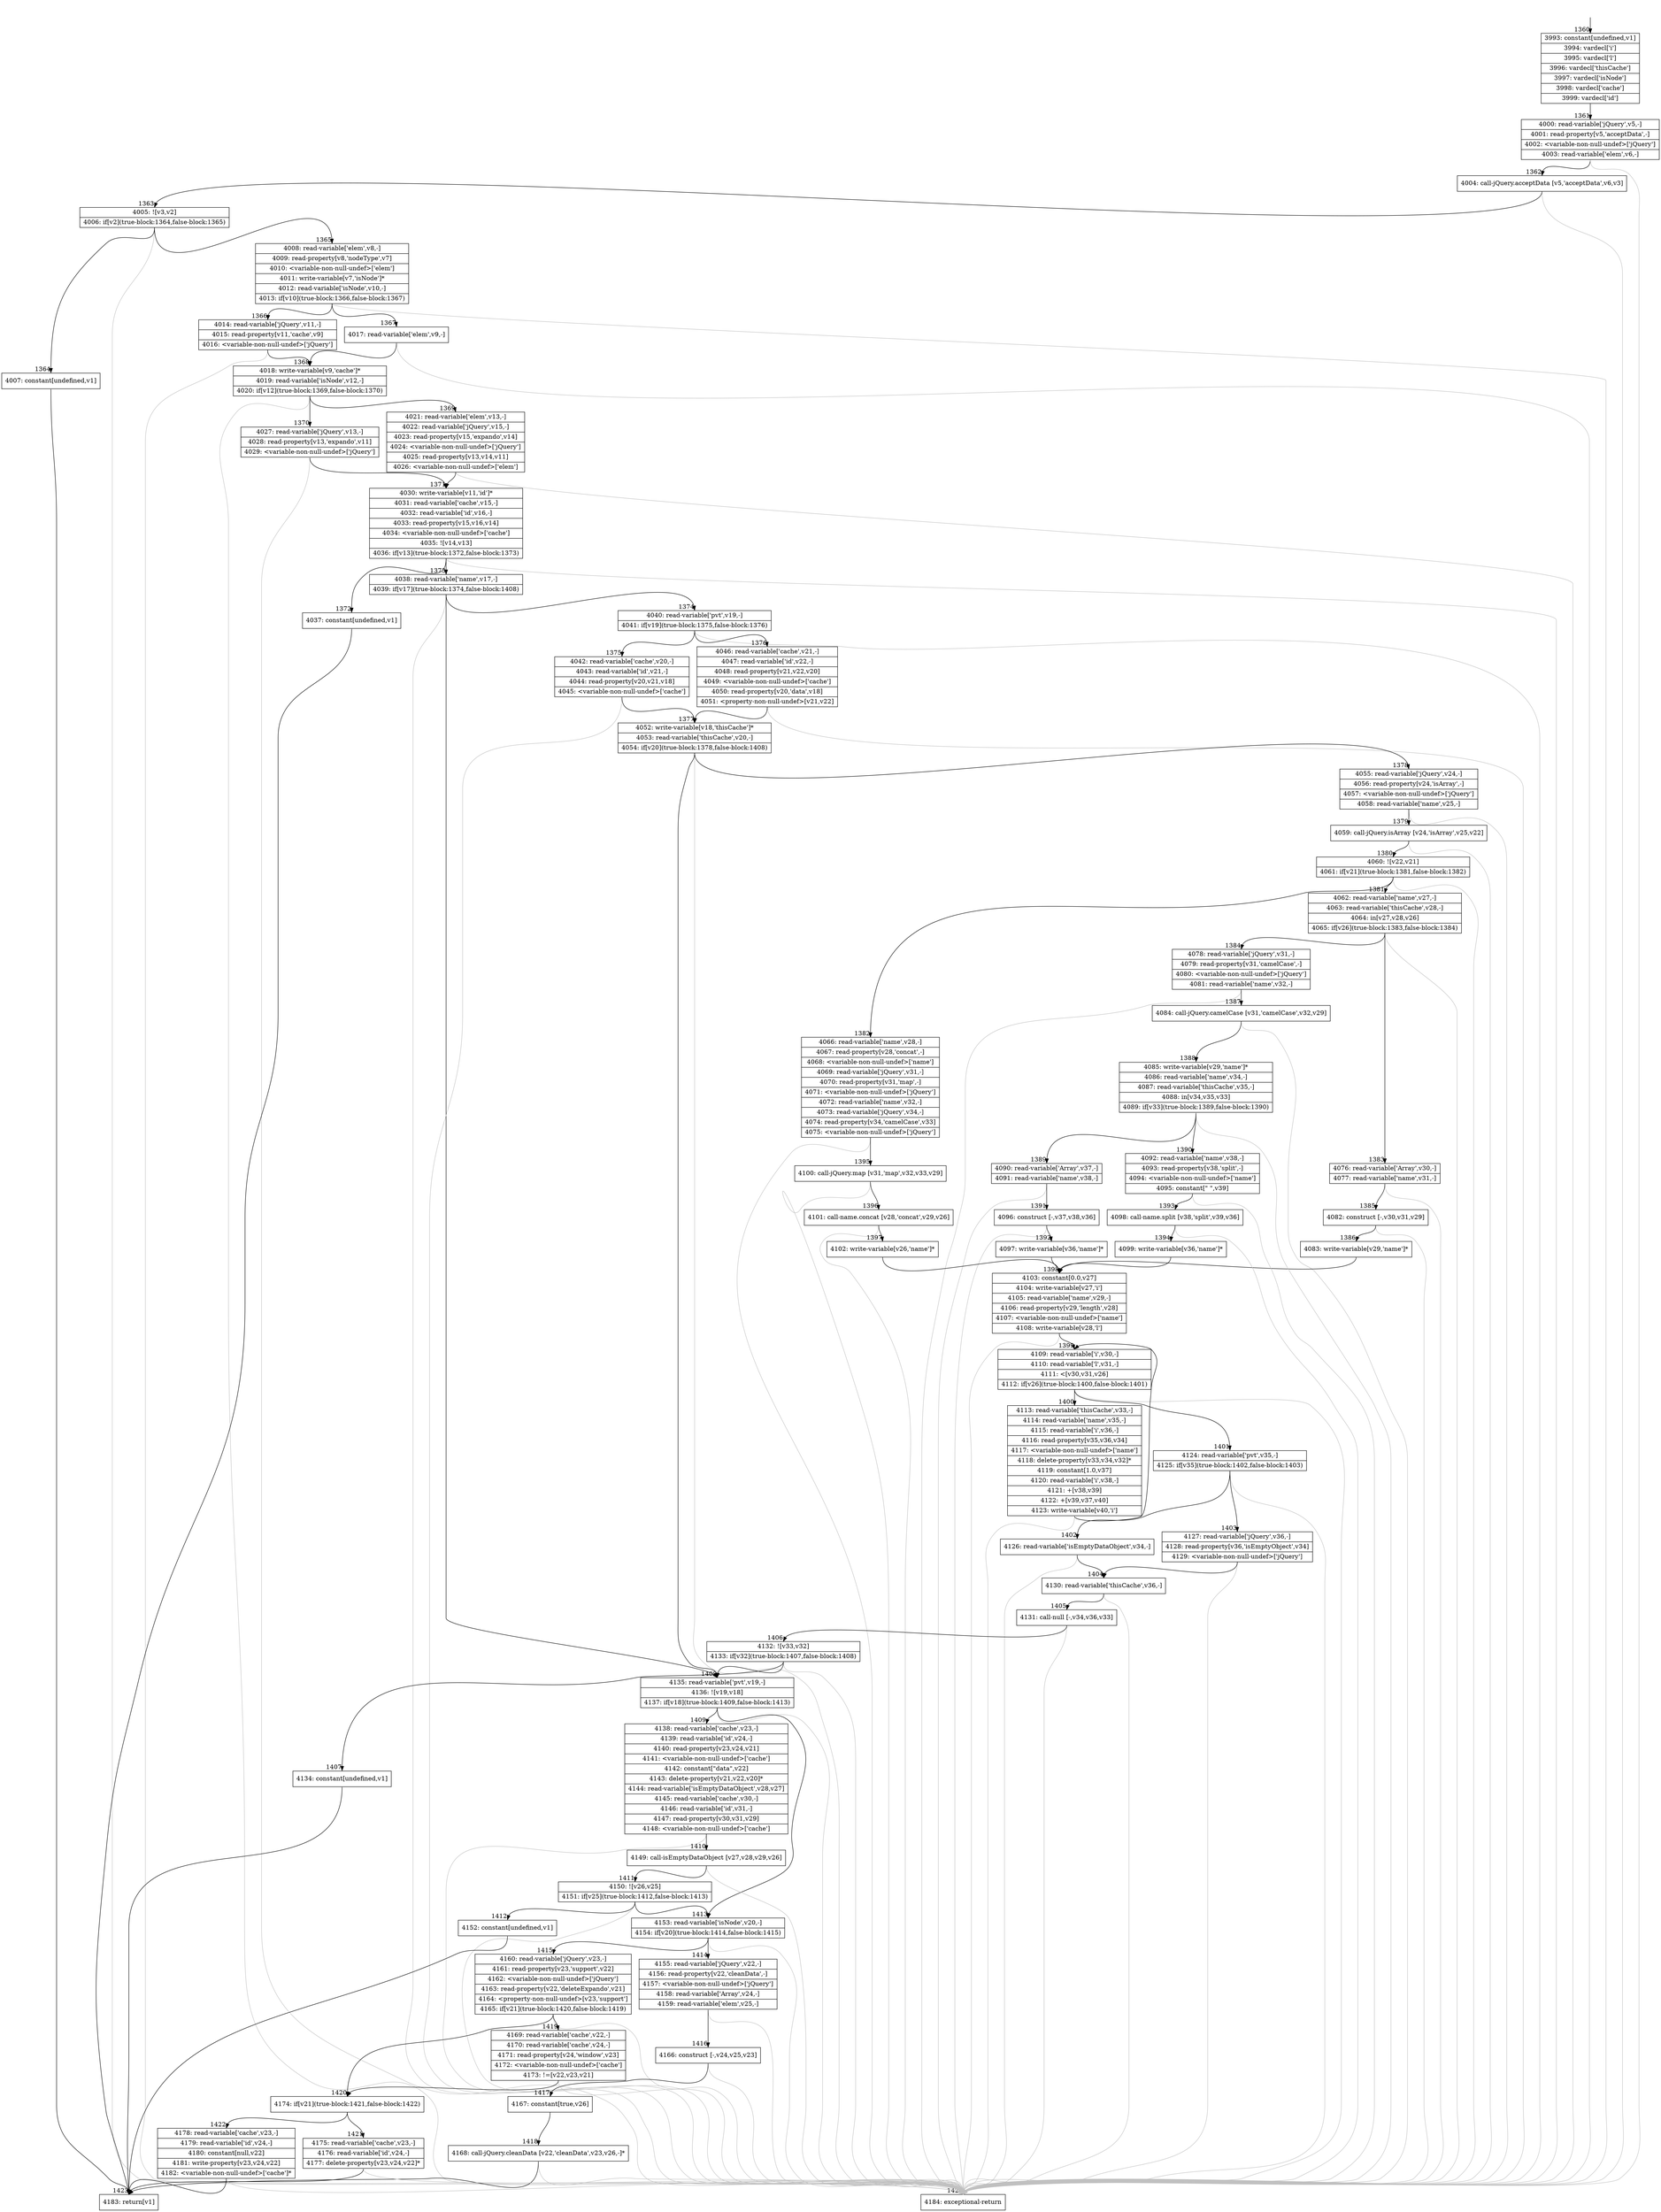 digraph {
rankdir="TD"
BB_entry93[shape=none,label=""];
BB_entry93 -> BB1360 [tailport=s, headport=n, headlabel="    1360"]
BB1360 [shape=record label="{3993: constant[undefined,v1]|3994: vardecl['i']|3995: vardecl['l']|3996: vardecl['thisCache']|3997: vardecl['isNode']|3998: vardecl['cache']|3999: vardecl['id']}" ] 
BB1360 -> BB1361 [tailport=s, headport=n, headlabel="      1361"]
BB1361 [shape=record label="{4000: read-variable['jQuery',v5,-]|4001: read-property[v5,'acceptData',-]|4002: \<variable-non-null-undef\>['jQuery']|4003: read-variable['elem',v6,-]}" ] 
BB1361 -> BB1362 [tailport=s, headport=n, headlabel="      1362"]
BB1361 -> BB1424 [tailport=s, headport=n, color=gray, headlabel="      1424"]
BB1362 [shape=record label="{4004: call-jQuery.acceptData [v5,'acceptData',v6,v3]}" ] 
BB1362 -> BB1363 [tailport=s, headport=n, headlabel="      1363"]
BB1362 -> BB1424 [tailport=s, headport=n, color=gray]
BB1363 [shape=record label="{4005: ![v3,v2]|4006: if[v2](true-block:1364,false-block:1365)}" ] 
BB1363 -> BB1364 [tailport=s, headport=n, headlabel="      1364"]
BB1363 -> BB1365 [tailport=s, headport=n, headlabel="      1365"]
BB1363 -> BB1424 [tailport=s, headport=n, color=gray]
BB1364 [shape=record label="{4007: constant[undefined,v1]}" ] 
BB1364 -> BB1423 [tailport=s, headport=n, headlabel="      1423"]
BB1365 [shape=record label="{4008: read-variable['elem',v8,-]|4009: read-property[v8,'nodeType',v7]|4010: \<variable-non-null-undef\>['elem']|4011: write-variable[v7,'isNode']*|4012: read-variable['isNode',v10,-]|4013: if[v10](true-block:1366,false-block:1367)}" ] 
BB1365 -> BB1366 [tailport=s, headport=n, headlabel="      1366"]
BB1365 -> BB1367 [tailport=s, headport=n, headlabel="      1367"]
BB1365 -> BB1424 [tailport=s, headport=n, color=gray]
BB1366 [shape=record label="{4014: read-variable['jQuery',v11,-]|4015: read-property[v11,'cache',v9]|4016: \<variable-non-null-undef\>['jQuery']}" ] 
BB1366 -> BB1368 [tailport=s, headport=n, headlabel="      1368"]
BB1366 -> BB1424 [tailport=s, headport=n, color=gray]
BB1367 [shape=record label="{4017: read-variable['elem',v9,-]}" ] 
BB1367 -> BB1368 [tailport=s, headport=n]
BB1367 -> BB1424 [tailport=s, headport=n, color=gray]
BB1368 [shape=record label="{4018: write-variable[v9,'cache']*|4019: read-variable['isNode',v12,-]|4020: if[v12](true-block:1369,false-block:1370)}" ] 
BB1368 -> BB1369 [tailport=s, headport=n, headlabel="      1369"]
BB1368 -> BB1370 [tailport=s, headport=n, headlabel="      1370"]
BB1368 -> BB1424 [tailport=s, headport=n, color=gray]
BB1369 [shape=record label="{4021: read-variable['elem',v13,-]|4022: read-variable['jQuery',v15,-]|4023: read-property[v15,'expando',v14]|4024: \<variable-non-null-undef\>['jQuery']|4025: read-property[v13,v14,v11]|4026: \<variable-non-null-undef\>['elem']}" ] 
BB1369 -> BB1371 [tailport=s, headport=n, headlabel="      1371"]
BB1369 -> BB1424 [tailport=s, headport=n, color=gray]
BB1370 [shape=record label="{4027: read-variable['jQuery',v13,-]|4028: read-property[v13,'expando',v11]|4029: \<variable-non-null-undef\>['jQuery']}" ] 
BB1370 -> BB1371 [tailport=s, headport=n]
BB1370 -> BB1424 [tailport=s, headport=n, color=gray]
BB1371 [shape=record label="{4030: write-variable[v11,'id']*|4031: read-variable['cache',v15,-]|4032: read-variable['id',v16,-]|4033: read-property[v15,v16,v14]|4034: \<variable-non-null-undef\>['cache']|4035: ![v14,v13]|4036: if[v13](true-block:1372,false-block:1373)}" ] 
BB1371 -> BB1372 [tailport=s, headport=n, headlabel="      1372"]
BB1371 -> BB1373 [tailport=s, headport=n, headlabel="      1373"]
BB1371 -> BB1424 [tailport=s, headport=n, color=gray]
BB1372 [shape=record label="{4037: constant[undefined,v1]}" ] 
BB1372 -> BB1423 [tailport=s, headport=n]
BB1373 [shape=record label="{4038: read-variable['name',v17,-]|4039: if[v17](true-block:1374,false-block:1408)}" ] 
BB1373 -> BB1374 [tailport=s, headport=n, headlabel="      1374"]
BB1373 -> BB1408 [tailport=s, headport=n, headlabel="      1408"]
BB1373 -> BB1424 [tailport=s, headport=n, color=gray]
BB1374 [shape=record label="{4040: read-variable['pvt',v19,-]|4041: if[v19](true-block:1375,false-block:1376)}" ] 
BB1374 -> BB1375 [tailport=s, headport=n, headlabel="      1375"]
BB1374 -> BB1376 [tailport=s, headport=n, headlabel="      1376"]
BB1374 -> BB1424 [tailport=s, headport=n, color=gray]
BB1375 [shape=record label="{4042: read-variable['cache',v20,-]|4043: read-variable['id',v21,-]|4044: read-property[v20,v21,v18]|4045: \<variable-non-null-undef\>['cache']}" ] 
BB1375 -> BB1377 [tailport=s, headport=n, headlabel="      1377"]
BB1375 -> BB1424 [tailport=s, headport=n, color=gray]
BB1376 [shape=record label="{4046: read-variable['cache',v21,-]|4047: read-variable['id',v22,-]|4048: read-property[v21,v22,v20]|4049: \<variable-non-null-undef\>['cache']|4050: read-property[v20,'data',v18]|4051: \<property-non-null-undef\>[v21,v22]}" ] 
BB1376 -> BB1377 [tailport=s, headport=n]
BB1376 -> BB1424 [tailport=s, headport=n, color=gray]
BB1377 [shape=record label="{4052: write-variable[v18,'thisCache']*|4053: read-variable['thisCache',v20,-]|4054: if[v20](true-block:1378,false-block:1408)}" ] 
BB1377 -> BB1378 [tailport=s, headport=n, headlabel="      1378"]
BB1377 -> BB1408 [tailport=s, headport=n]
BB1377 -> BB1424 [tailport=s, headport=n, color=gray]
BB1378 [shape=record label="{4055: read-variable['jQuery',v24,-]|4056: read-property[v24,'isArray',-]|4057: \<variable-non-null-undef\>['jQuery']|4058: read-variable['name',v25,-]}" ] 
BB1378 -> BB1379 [tailport=s, headport=n, headlabel="      1379"]
BB1378 -> BB1424 [tailport=s, headport=n, color=gray]
BB1379 [shape=record label="{4059: call-jQuery.isArray [v24,'isArray',v25,v22]}" ] 
BB1379 -> BB1380 [tailport=s, headport=n, headlabel="      1380"]
BB1379 -> BB1424 [tailport=s, headport=n, color=gray]
BB1380 [shape=record label="{4060: ![v22,v21]|4061: if[v21](true-block:1381,false-block:1382)}" ] 
BB1380 -> BB1381 [tailport=s, headport=n, headlabel="      1381"]
BB1380 -> BB1382 [tailport=s, headport=n, headlabel="      1382"]
BB1380 -> BB1424 [tailport=s, headport=n, color=gray]
BB1381 [shape=record label="{4062: read-variable['name',v27,-]|4063: read-variable['thisCache',v28,-]|4064: in[v27,v28,v26]|4065: if[v26](true-block:1383,false-block:1384)}" ] 
BB1381 -> BB1383 [tailport=s, headport=n, headlabel="      1383"]
BB1381 -> BB1384 [tailport=s, headport=n, headlabel="      1384"]
BB1381 -> BB1424 [tailport=s, headport=n, color=gray]
BB1382 [shape=record label="{4066: read-variable['name',v28,-]|4067: read-property[v28,'concat',-]|4068: \<variable-non-null-undef\>['name']|4069: read-variable['jQuery',v31,-]|4070: read-property[v31,'map',-]|4071: \<variable-non-null-undef\>['jQuery']|4072: read-variable['name',v32,-]|4073: read-variable['jQuery',v34,-]|4074: read-property[v34,'camelCase',v33]|4075: \<variable-non-null-undef\>['jQuery']}" ] 
BB1382 -> BB1395 [tailport=s, headport=n, headlabel="      1395"]
BB1382 -> BB1424 [tailport=s, headport=n, color=gray]
BB1383 [shape=record label="{4076: read-variable['Array',v30,-]|4077: read-variable['name',v31,-]}" ] 
BB1383 -> BB1385 [tailport=s, headport=n, headlabel="      1385"]
BB1383 -> BB1424 [tailport=s, headport=n, color=gray]
BB1384 [shape=record label="{4078: read-variable['jQuery',v31,-]|4079: read-property[v31,'camelCase',-]|4080: \<variable-non-null-undef\>['jQuery']|4081: read-variable['name',v32,-]}" ] 
BB1384 -> BB1387 [tailport=s, headport=n, headlabel="      1387"]
BB1384 -> BB1424 [tailport=s, headport=n, color=gray]
BB1385 [shape=record label="{4082: construct [-,v30,v31,v29]}" ] 
BB1385 -> BB1386 [tailport=s, headport=n, headlabel="      1386"]
BB1385 -> BB1424 [tailport=s, headport=n, color=gray]
BB1386 [shape=record label="{4083: write-variable[v29,'name']*}" ] 
BB1386 -> BB1398 [tailport=s, headport=n, headlabel="      1398"]
BB1387 [shape=record label="{4084: call-jQuery.camelCase [v31,'camelCase',v32,v29]}" ] 
BB1387 -> BB1388 [tailport=s, headport=n, headlabel="      1388"]
BB1387 -> BB1424 [tailport=s, headport=n, color=gray]
BB1388 [shape=record label="{4085: write-variable[v29,'name']*|4086: read-variable['name',v34,-]|4087: read-variable['thisCache',v35,-]|4088: in[v34,v35,v33]|4089: if[v33](true-block:1389,false-block:1390)}" ] 
BB1388 -> BB1389 [tailport=s, headport=n, headlabel="      1389"]
BB1388 -> BB1390 [tailport=s, headport=n, headlabel="      1390"]
BB1388 -> BB1424 [tailport=s, headport=n, color=gray]
BB1389 [shape=record label="{4090: read-variable['Array',v37,-]|4091: read-variable['name',v38,-]}" ] 
BB1389 -> BB1391 [tailport=s, headport=n, headlabel="      1391"]
BB1389 -> BB1424 [tailport=s, headport=n, color=gray]
BB1390 [shape=record label="{4092: read-variable['name',v38,-]|4093: read-property[v38,'split',-]|4094: \<variable-non-null-undef\>['name']|4095: constant[\" \",v39]}" ] 
BB1390 -> BB1393 [tailport=s, headport=n, headlabel="      1393"]
BB1390 -> BB1424 [tailport=s, headport=n, color=gray]
BB1391 [shape=record label="{4096: construct [-,v37,v38,v36]}" ] 
BB1391 -> BB1392 [tailport=s, headport=n, headlabel="      1392"]
BB1391 -> BB1424 [tailport=s, headport=n, color=gray]
BB1392 [shape=record label="{4097: write-variable[v36,'name']*}" ] 
BB1392 -> BB1398 [tailport=s, headport=n]
BB1393 [shape=record label="{4098: call-name.split [v38,'split',v39,v36]}" ] 
BB1393 -> BB1394 [tailport=s, headport=n, headlabel="      1394"]
BB1393 -> BB1424 [tailport=s, headport=n, color=gray]
BB1394 [shape=record label="{4099: write-variable[v36,'name']*}" ] 
BB1394 -> BB1398 [tailport=s, headport=n]
BB1395 [shape=record label="{4100: call-jQuery.map [v31,'map',v32,v33,v29]}" ] 
BB1395 -> BB1396 [tailport=s, headport=n, headlabel="      1396"]
BB1395 -> BB1424 [tailport=s, headport=n, color=gray]
BB1396 [shape=record label="{4101: call-name.concat [v28,'concat',v29,v26]}" ] 
BB1396 -> BB1397 [tailport=s, headport=n, headlabel="      1397"]
BB1396 -> BB1424 [tailport=s, headport=n, color=gray]
BB1397 [shape=record label="{4102: write-variable[v26,'name']*}" ] 
BB1397 -> BB1398 [tailport=s, headport=n]
BB1398 [shape=record label="{4103: constant[0.0,v27]|4104: write-variable[v27,'i']|4105: read-variable['name',v29,-]|4106: read-property[v29,'length',v28]|4107: \<variable-non-null-undef\>['name']|4108: write-variable[v28,'l']}" ] 
BB1398 -> BB1399 [tailport=s, headport=n, headlabel="      1399"]
BB1398 -> BB1424 [tailport=s, headport=n, color=gray]
BB1399 [shape=record label="{4109: read-variable['i',v30,-]|4110: read-variable['l',v31,-]|4111: \<[v30,v31,v26]|4112: if[v26](true-block:1400,false-block:1401)}" ] 
BB1399 -> BB1400 [tailport=s, headport=n, headlabel="      1400"]
BB1399 -> BB1401 [tailport=s, headport=n, headlabel="      1401"]
BB1399 -> BB1424 [tailport=s, headport=n, color=gray]
BB1400 [shape=record label="{4113: read-variable['thisCache',v33,-]|4114: read-variable['name',v35,-]|4115: read-variable['i',v36,-]|4116: read-property[v35,v36,v34]|4117: \<variable-non-null-undef\>['name']|4118: delete-property[v33,v34,v32]*|4119: constant[1.0,v37]|4120: read-variable['i',v38,-]|4121: +[v38,v39]|4122: +[v39,v37,v40]|4123: write-variable[v40,'i']}" ] 
BB1400 -> BB1399 [tailport=s, headport=n]
BB1400 -> BB1424 [tailport=s, headport=n, color=gray]
BB1401 [shape=record label="{4124: read-variable['pvt',v35,-]|4125: if[v35](true-block:1402,false-block:1403)}" ] 
BB1401 -> BB1402 [tailport=s, headport=n, headlabel="      1402"]
BB1401 -> BB1403 [tailport=s, headport=n, headlabel="      1403"]
BB1401 -> BB1424 [tailport=s, headport=n, color=gray]
BB1402 [shape=record label="{4126: read-variable['isEmptyDataObject',v34,-]}" ] 
BB1402 -> BB1404 [tailport=s, headport=n, headlabel="      1404"]
BB1402 -> BB1424 [tailport=s, headport=n, color=gray]
BB1403 [shape=record label="{4127: read-variable['jQuery',v36,-]|4128: read-property[v36,'isEmptyObject',v34]|4129: \<variable-non-null-undef\>['jQuery']}" ] 
BB1403 -> BB1404 [tailport=s, headport=n]
BB1403 -> BB1424 [tailport=s, headport=n, color=gray]
BB1404 [shape=record label="{4130: read-variable['thisCache',v36,-]}" ] 
BB1404 -> BB1405 [tailport=s, headport=n, headlabel="      1405"]
BB1404 -> BB1424 [tailport=s, headport=n, color=gray]
BB1405 [shape=record label="{4131: call-null [-,v34,v36,v33]}" ] 
BB1405 -> BB1406 [tailport=s, headport=n, headlabel="      1406"]
BB1405 -> BB1424 [tailport=s, headport=n, color=gray]
BB1406 [shape=record label="{4132: ![v33,v32]|4133: if[v32](true-block:1407,false-block:1408)}" ] 
BB1406 -> BB1407 [tailport=s, headport=n, headlabel="      1407"]
BB1406 -> BB1408 [tailport=s, headport=n]
BB1406 -> BB1424 [tailport=s, headport=n, color=gray]
BB1407 [shape=record label="{4134: constant[undefined,v1]}" ] 
BB1407 -> BB1423 [tailport=s, headport=n]
BB1408 [shape=record label="{4135: read-variable['pvt',v19,-]|4136: ![v19,v18]|4137: if[v18](true-block:1409,false-block:1413)}" ] 
BB1408 -> BB1409 [tailport=s, headport=n, headlabel="      1409"]
BB1408 -> BB1413 [tailport=s, headport=n, headlabel="      1413"]
BB1408 -> BB1424 [tailport=s, headport=n, color=gray]
BB1409 [shape=record label="{4138: read-variable['cache',v23,-]|4139: read-variable['id',v24,-]|4140: read-property[v23,v24,v21]|4141: \<variable-non-null-undef\>['cache']|4142: constant[\"data\",v22]|4143: delete-property[v21,v22,v20]*|4144: read-variable['isEmptyDataObject',v28,v27]|4145: read-variable['cache',v30,-]|4146: read-variable['id',v31,-]|4147: read-property[v30,v31,v29]|4148: \<variable-non-null-undef\>['cache']}" ] 
BB1409 -> BB1410 [tailport=s, headport=n, headlabel="      1410"]
BB1409 -> BB1424 [tailport=s, headport=n, color=gray]
BB1410 [shape=record label="{4149: call-isEmptyDataObject [v27,v28,v29,v26]}" ] 
BB1410 -> BB1411 [tailport=s, headport=n, headlabel="      1411"]
BB1410 -> BB1424 [tailport=s, headport=n, color=gray]
BB1411 [shape=record label="{4150: ![v26,v25]|4151: if[v25](true-block:1412,false-block:1413)}" ] 
BB1411 -> BB1412 [tailport=s, headport=n, headlabel="      1412"]
BB1411 -> BB1413 [tailport=s, headport=n]
BB1411 -> BB1424 [tailport=s, headport=n, color=gray]
BB1412 [shape=record label="{4152: constant[undefined,v1]}" ] 
BB1412 -> BB1423 [tailport=s, headport=n]
BB1413 [shape=record label="{4153: read-variable['isNode',v20,-]|4154: if[v20](true-block:1414,false-block:1415)}" ] 
BB1413 -> BB1414 [tailport=s, headport=n, headlabel="      1414"]
BB1413 -> BB1415 [tailport=s, headport=n, headlabel="      1415"]
BB1413 -> BB1424 [tailport=s, headport=n, color=gray]
BB1414 [shape=record label="{4155: read-variable['jQuery',v22,-]|4156: read-property[v22,'cleanData',-]|4157: \<variable-non-null-undef\>['jQuery']|4158: read-variable['Array',v24,-]|4159: read-variable['elem',v25,-]}" ] 
BB1414 -> BB1416 [tailport=s, headport=n, headlabel="      1416"]
BB1414 -> BB1424 [tailport=s, headport=n, color=gray]
BB1415 [shape=record label="{4160: read-variable['jQuery',v23,-]|4161: read-property[v23,'support',v22]|4162: \<variable-non-null-undef\>['jQuery']|4163: read-property[v22,'deleteExpando',v21]|4164: \<property-non-null-undef\>[v23,'support']|4165: if[v21](true-block:1420,false-block:1419)}" ] 
BB1415 -> BB1420 [tailport=s, headport=n, headlabel="      1420"]
BB1415 -> BB1419 [tailport=s, headport=n, headlabel="      1419"]
BB1415 -> BB1424 [tailport=s, headport=n, color=gray]
BB1416 [shape=record label="{4166: construct [-,v24,v25,v23]}" ] 
BB1416 -> BB1417 [tailport=s, headport=n, headlabel="      1417"]
BB1416 -> BB1424 [tailport=s, headport=n, color=gray]
BB1417 [shape=record label="{4167: constant[true,v26]}" ] 
BB1417 -> BB1418 [tailport=s, headport=n, headlabel="      1418"]
BB1418 [shape=record label="{4168: call-jQuery.cleanData [v22,'cleanData',v23,v26,-]*}" ] 
BB1418 -> BB1423 [tailport=s, headport=n]
BB1418 -> BB1424 [tailport=s, headport=n, color=gray]
BB1419 [shape=record label="{4169: read-variable['cache',v22,-]|4170: read-variable['cache',v24,-]|4171: read-property[v24,'window',v23]|4172: \<variable-non-null-undef\>['cache']|4173: !=[v22,v23,v21]}" ] 
BB1419 -> BB1420 [tailport=s, headport=n]
BB1419 -> BB1424 [tailport=s, headport=n, color=gray]
BB1420 [shape=record label="{4174: if[v21](true-block:1421,false-block:1422)}" ] 
BB1420 -> BB1421 [tailport=s, headport=n, headlabel="      1421"]
BB1420 -> BB1422 [tailport=s, headport=n, headlabel="      1422"]
BB1421 [shape=record label="{4175: read-variable['cache',v23,-]|4176: read-variable['id',v24,-]|4177: delete-property[v23,v24,v22]*}" ] 
BB1421 -> BB1423 [tailport=s, headport=n]
BB1421 -> BB1424 [tailport=s, headport=n, color=gray]
BB1422 [shape=record label="{4178: read-variable['cache',v23,-]|4179: read-variable['id',v24,-]|4180: constant[null,v22]|4181: write-property[v23,v24,v22]|4182: \<variable-non-null-undef\>['cache']*}" ] 
BB1422 -> BB1423 [tailport=s, headport=n]
BB1422 -> BB1424 [tailport=s, headport=n, color=gray]
BB1423 [shape=record label="{4183: return[v1]}" ] 
BB1424 [shape=record label="{4184: exceptional-return}" ] 
//#$~ 1728
}
